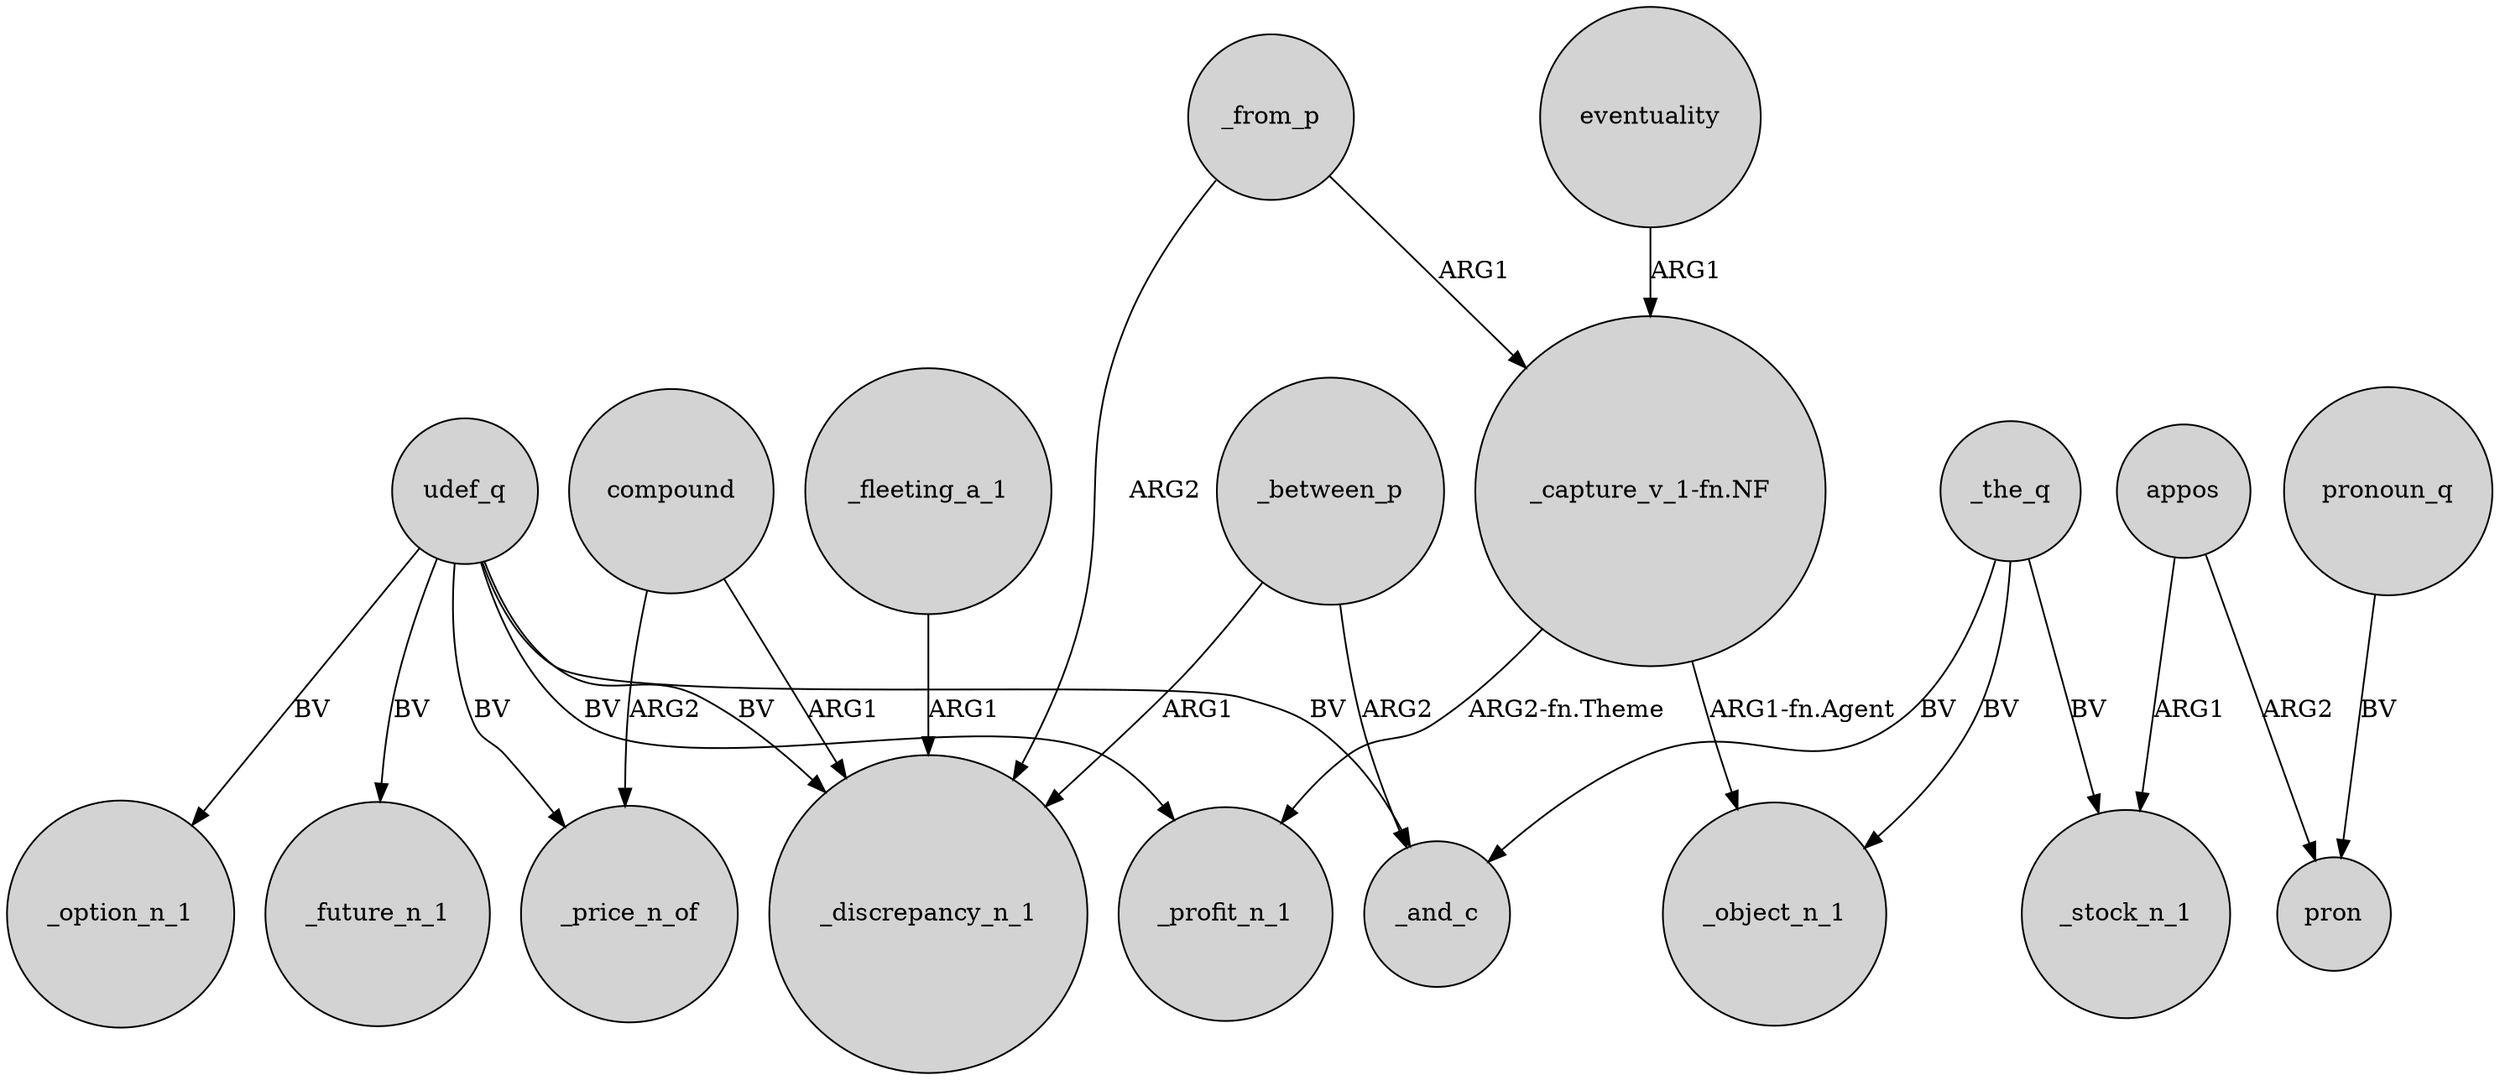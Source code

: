 digraph {
	node [shape=circle style=filled]
	_from_p -> "_capture_v_1-fn.NF" [label=ARG1]
	_the_q -> _and_c [label=BV]
	compound -> _price_n_of [label=ARG2]
	udef_q -> _price_n_of [label=BV]
	appos -> pron [label=ARG2]
	udef_q -> _option_n_1 [label=BV]
	_the_q -> _stock_n_1 [label=BV]
	udef_q -> _discrepancy_n_1 [label=BV]
	_between_p -> _discrepancy_n_1 [label=ARG1]
	pronoun_q -> pron [label=BV]
	_the_q -> _object_n_1 [label=BV]
	_from_p -> _discrepancy_n_1 [label=ARG2]
	_fleeting_a_1 -> _discrepancy_n_1 [label=ARG1]
	"_capture_v_1-fn.NF" -> _object_n_1 [label="ARG1-fn.Agent"]
	_between_p -> _and_c [label=ARG2]
	udef_q -> _future_n_1 [label=BV]
	"_capture_v_1-fn.NF" -> _profit_n_1 [label="ARG2-fn.Theme"]
	udef_q -> _profit_n_1 [label=BV]
	udef_q -> _and_c [label=BV]
	compound -> _discrepancy_n_1 [label=ARG1]
	eventuality -> "_capture_v_1-fn.NF" [label=ARG1]
	appos -> _stock_n_1 [label=ARG1]
}
